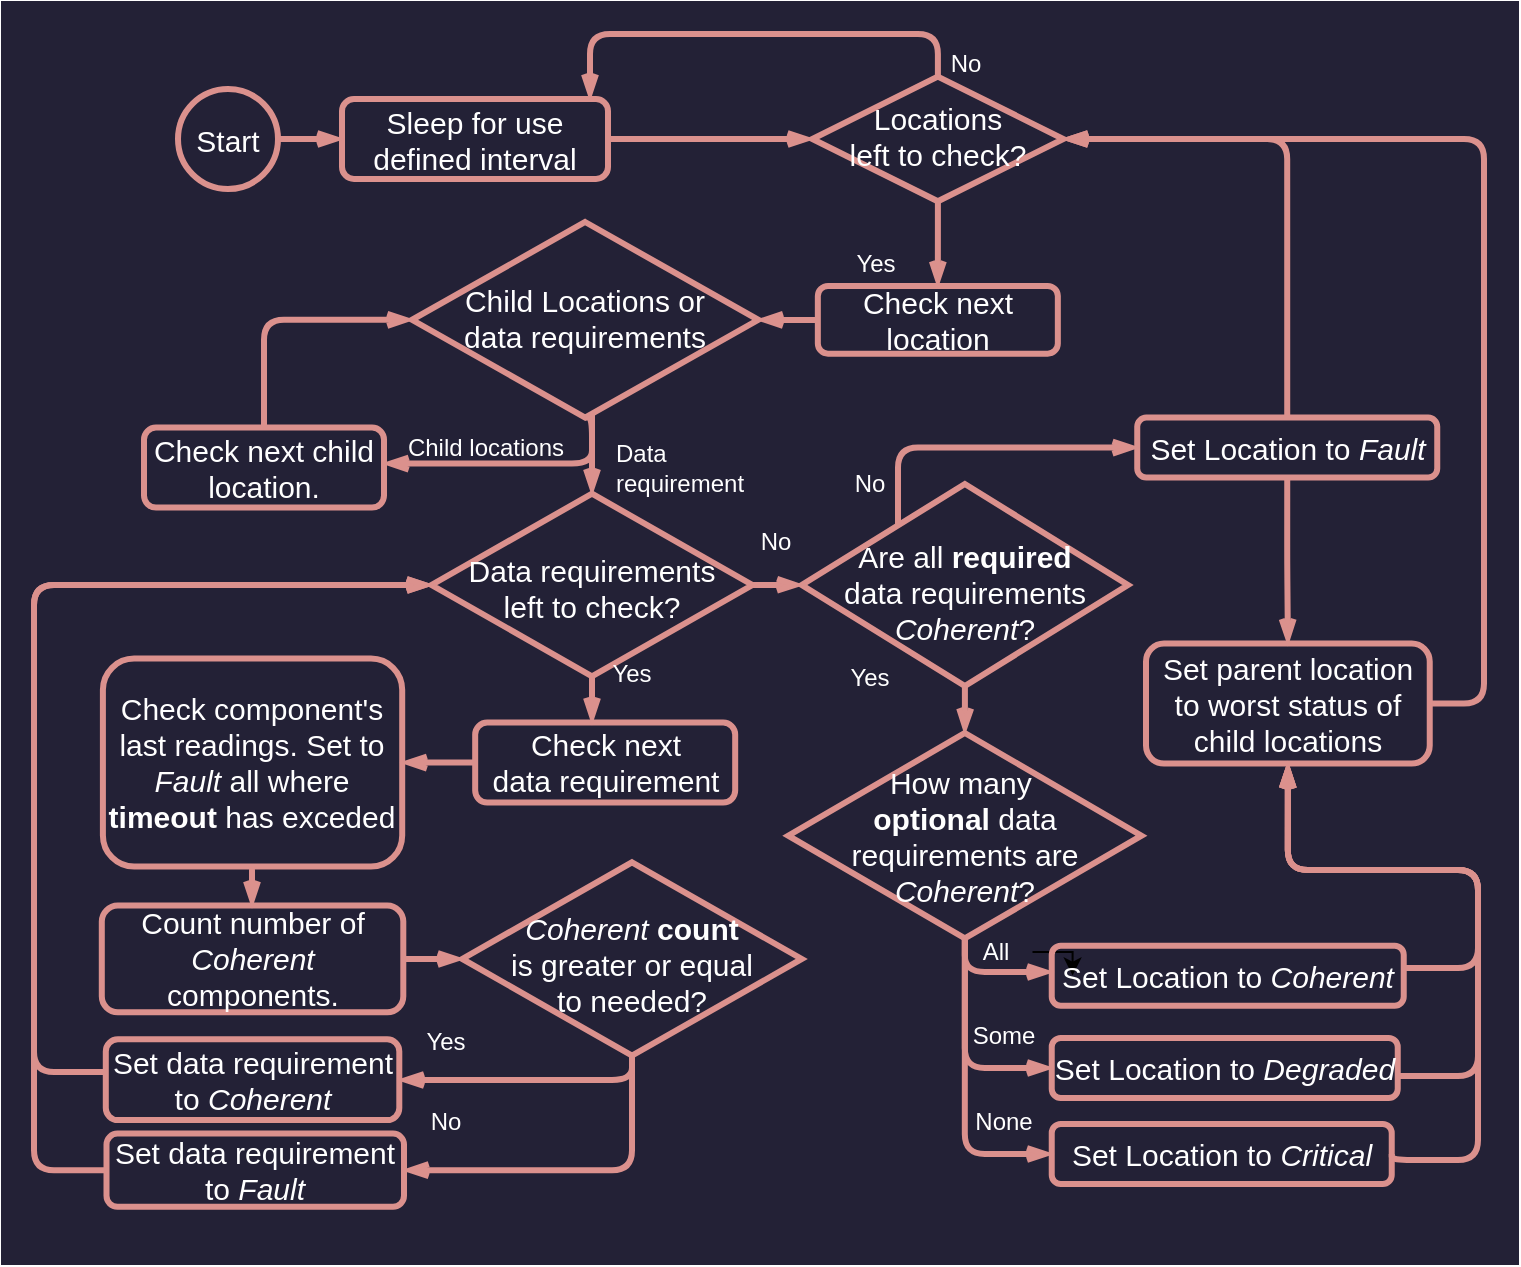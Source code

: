 <mxfile version="22.1.16" type="device">
  <diagram name="Page-1" id="BeeQXuH5mpLVNXQqc5U8">
    <mxGraphModel dx="1390" dy="1533" grid="0" gridSize="10" guides="1" tooltips="1" connect="1" arrows="1" fold="1" page="1" pageScale="1" pageWidth="850" pageHeight="1100" math="0" shadow="0">
      <root>
        <mxCell id="0" />
        <mxCell id="1" parent="0" />
        <mxCell id="66zhnWMjhhO7CBgq-leG-1" value="" style="edgeStyle=orthogonalEdgeStyle;shape=connector;curved=0;rounded=1;orthogonalLoop=1;jettySize=auto;html=1;labelBackgroundColor=default;strokeColor=#666666;strokeWidth=3;align=center;verticalAlign=middle;fontFamily=Helvetica;fontSize=12;fontColor=#666666;endArrow=openThin;endFill=0;fillColor=#FAE5C7;" parent="1" edge="1">
          <mxGeometry relative="1" as="geometry">
            <mxPoint x="260" y="1325.034" as="sourcePoint" />
          </mxGeometry>
        </mxCell>
        <mxCell id="66zhnWMjhhO7CBgq-leG-2" value="" style="edgeStyle=orthogonalEdgeStyle;shape=connector;curved=0;rounded=1;orthogonalLoop=1;jettySize=auto;html=1;labelBackgroundColor=default;strokeColor=#666666;strokeWidth=3;align=center;verticalAlign=middle;fontFamily=Helvetica;fontSize=12;fontColor=#666666;endArrow=openThin;endFill=0;fillColor=#FAE5C7;" parent="1" edge="1">
          <mxGeometry relative="1" as="geometry">
            <mxPoint x="288.38" y="1445" as="targetPoint" />
          </mxGeometry>
        </mxCell>
        <mxCell id="66zhnWMjhhO7CBgq-leG-156" value="" style="group;fillColor=#232136;strokeColor=#232136;strokeWidth=25;container=0;" parent="1" vertex="1" connectable="0">
          <mxGeometry x="1117" y="14" width="734" height="607" as="geometry" />
        </mxCell>
        <mxCell id="66zhnWMjhhO7CBgq-leG-3" value="Start" style="ellipse;whiteSpace=wrap;html=1;aspect=fixed;strokeColor=#DB918D;fontColor=#FFFFFF;fillColor=none;strokeWidth=3;container=0;fontSize=15;" parent="1" vertex="1">
          <mxGeometry x="1193" y="45.5" width="50" height="50" as="geometry" />
        </mxCell>
        <mxCell id="66zhnWMjhhO7CBgq-leG-4" value="Sleep for use defined interval" style="rounded=1;whiteSpace=wrap;html=1;strokeColor=#DB918D;fontColor=#FFFFFF;fillColor=none;strokeWidth=3;container=0;fontSize=15;" parent="1" vertex="1">
          <mxGeometry x="1275" y="50.5" width="133" height="40" as="geometry" />
        </mxCell>
        <mxCell id="66zhnWMjhhO7CBgq-leG-5" style="edgeStyle=orthogonalEdgeStyle;shape=connector;curved=0;rounded=1;orthogonalLoop=1;jettySize=auto;html=1;labelBackgroundColor=default;strokeColor=#DB918D;strokeWidth=3;align=center;verticalAlign=middle;fontFamily=Helvetica;fontSize=12;fontColor=#FFFFFF;endArrow=openThin;endFill=0;fillColor=#FAE5C7;" parent="1" source="66zhnWMjhhO7CBgq-leG-3" target="66zhnWMjhhO7CBgq-leG-4" edge="1">
          <mxGeometry relative="1" as="geometry" />
        </mxCell>
        <mxCell id="66zhnWMjhhO7CBgq-leG-6" value="Check next location" style="rounded=1;whiteSpace=wrap;html=1;strokeColor=#DB918D;fontColor=#FFFFFF;fillColor=none;strokeWidth=3;container=0;fontSize=15;" parent="1" vertex="1">
          <mxGeometry x="1512.92" y="143.97" width="120" height="33.87" as="geometry" />
        </mxCell>
        <mxCell id="66zhnWMjhhO7CBgq-leG-7" value="Child Locations or &lt;br style=&quot;font-size: 15px;&quot;&gt;data requirements" style="rhombus;whiteSpace=wrap;html=1;rounded=0;strokeColor=#DB918D;strokeWidth=3;align=center;verticalAlign=middle;fontFamily=Helvetica;fontSize=15;fontColor=#FFFFFF;fillColor=none;spacingTop=-1;container=0;" parent="1" vertex="1">
          <mxGeometry x="1310" y="112" width="173.13" height="97.81" as="geometry" />
        </mxCell>
        <mxCell id="66zhnWMjhhO7CBgq-leG-8" value="" style="edgeStyle=orthogonalEdgeStyle;shape=connector;curved=0;rounded=1;orthogonalLoop=1;jettySize=auto;html=1;labelBackgroundColor=default;strokeColor=#DB918D;strokeWidth=3;align=center;verticalAlign=middle;fontFamily=Helvetica;fontSize=12;fontColor=#FFFFFF;endArrow=openThin;endFill=0;fillColor=#FAE5C7;entryX=1;entryY=0.5;entryDx=0;entryDy=0;" parent="1" source="66zhnWMjhhO7CBgq-leG-6" edge="1" target="66zhnWMjhhO7CBgq-leG-7">
          <mxGeometry relative="1" as="geometry">
            <mxPoint x="1481" y="183" as="targetPoint" />
          </mxGeometry>
        </mxCell>
        <mxCell id="66zhnWMjhhO7CBgq-leG-9" value="Data requirement" style="text;html=1;strokeColor=none;fillColor=none;align=left;verticalAlign=middle;whiteSpace=wrap;rounded=0;fontSize=12;fontFamily=Helvetica;fontColor=#FFFFFF;container=0;" parent="1" vertex="1">
          <mxGeometry x="1409.94" y="219.81" width="60.06" height="30" as="geometry" />
        </mxCell>
        <mxCell id="66zhnWMjhhO7CBgq-leG-10" style="edgeStyle=orthogonalEdgeStyle;shape=connector;curved=0;rounded=1;orthogonalLoop=1;jettySize=auto;html=1;exitX=0.5;exitY=0;exitDx=0;exitDy=0;entryX=0;entryY=0.5;entryDx=0;entryDy=0;labelBackgroundColor=default;strokeColor=#DB918D;strokeWidth=3;align=center;verticalAlign=middle;fontFamily=Helvetica;fontSize=12;fontColor=#FFFFFF;endArrow=openThin;endFill=0;fillColor=#FAE5C7;" parent="1" source="66zhnWMjhhO7CBgq-leG-11" target="66zhnWMjhhO7CBgq-leG-7" edge="1">
          <mxGeometry relative="1" as="geometry" />
        </mxCell>
        <mxCell id="66zhnWMjhhO7CBgq-leG-11" value="Check next child location." style="rounded=1;whiteSpace=wrap;html=1;strokeColor=#DB918D;fontColor=#FFFFFF;fillColor=none;strokeWidth=3;container=0;fontSize=15;" parent="1" vertex="1">
          <mxGeometry x="1176" y="214.81" width="120" height="40" as="geometry" />
        </mxCell>
        <mxCell id="66zhnWMjhhO7CBgq-leG-12" style="edgeStyle=orthogonalEdgeStyle;shape=connector;curved=0;rounded=1;orthogonalLoop=1;jettySize=auto;html=1;labelBackgroundColor=default;strokeColor=#DB918D;strokeWidth=3;align=center;verticalAlign=middle;fontFamily=Helvetica;fontSize=12;fontColor=#FFFFFF;endArrow=openThin;endFill=0;fillColor=#FAE5C7;exitX=0.5;exitY=1;exitDx=0;exitDy=0;" parent="1" source="66zhnWMjhhO7CBgq-leG-7" target="66zhnWMjhhO7CBgq-leG-11" edge="1">
          <mxGeometry relative="1" as="geometry">
            <Array as="points">
              <mxPoint x="1400" y="232.81" />
            </Array>
          </mxGeometry>
        </mxCell>
        <mxCell id="66zhnWMjhhO7CBgq-leG-13" value="Data requirements &lt;br style=&quot;font-size: 15px;&quot;&gt;left to check?" style="rhombus;whiteSpace=wrap;html=1;rounded=0;strokeColor=#DB918D;strokeWidth=3;align=center;verticalAlign=middle;fontFamily=Helvetica;fontSize=15;fontColor=#FFFFFF;fillColor=none;spacingTop=4;container=0;" parent="1" vertex="1">
          <mxGeometry x="1319.76" y="247.84" width="160.44" height="91.31" as="geometry" />
        </mxCell>
        <mxCell id="66zhnWMjhhO7CBgq-leG-14" value="" style="edgeStyle=orthogonalEdgeStyle;shape=connector;curved=0;rounded=1;orthogonalLoop=1;jettySize=auto;html=1;labelBackgroundColor=default;strokeColor=#DB918D;strokeWidth=3;align=center;verticalAlign=middle;fontFamily=Helvetica;fontSize=12;fontColor=#FFFFFF;endArrow=openThin;endFill=0;fillColor=#FAE5C7;" parent="1" source="66zhnWMjhhO7CBgq-leG-7" target="66zhnWMjhhO7CBgq-leG-13" edge="1">
          <mxGeometry relative="1" as="geometry">
            <mxPoint x="1400" y="252.81" as="targetPoint" />
            <Array as="points">
              <mxPoint x="1400" y="242.81" />
              <mxPoint x="1400" y="242.81" />
            </Array>
          </mxGeometry>
        </mxCell>
        <mxCell id="66zhnWMjhhO7CBgq-leG-15" value="Child locations" style="text;html=1;strokeColor=none;fillColor=none;align=center;verticalAlign=middle;whiteSpace=wrap;rounded=0;fontSize=12;fontFamily=Helvetica;fontColor=#FFFFFF;container=0;" parent="1" vertex="1">
          <mxGeometry x="1303.65" y="217.31" width="86.35" height="15" as="geometry" />
        </mxCell>
        <mxCell id="66zhnWMjhhO7CBgq-leG-16" value="No" style="text;html=1;strokeColor=none;fillColor=none;align=center;verticalAlign=middle;whiteSpace=wrap;rounded=0;fontSize=12;fontFamily=Helvetica;fontColor=#FFFFFF;container=0;" parent="1" vertex="1">
          <mxGeometry x="1473.91" y="262.0" width="36.25" height="20" as="geometry" />
        </mxCell>
        <mxCell id="66zhnWMjhhO7CBgq-leG-17" value="Yes" style="text;html=1;strokeColor=none;fillColor=none;align=center;verticalAlign=middle;whiteSpace=wrap;rounded=0;fontSize=12;fontFamily=Helvetica;fontColor=#FFFFFF;container=0;" parent="1" vertex="1">
          <mxGeometry x="1390" y="322.81" width="60" height="30" as="geometry" />
        </mxCell>
        <mxCell id="66zhnWMjhhO7CBgq-leG-18" value="Check component&#39;s last readings. Set to &lt;i style=&quot;font-size: 15px;&quot;&gt;Fault&lt;/i&gt; all where &lt;b style=&quot;font-size: 15px;&quot;&gt;timeout&lt;/b&gt; has exceded" style="rounded=1;whiteSpace=wrap;html=1;strokeColor=#DB918D;fontColor=#FFFFFF;fillColor=none;strokeWidth=3;container=0;fontSize=15;" parent="1" vertex="1">
          <mxGeometry x="1155.45" y="330.31" width="149.65" height="104" as="geometry" />
        </mxCell>
        <mxCell id="66zhnWMjhhO7CBgq-leG-19" value="Count number of &lt;i style=&quot;font-size: 15px;&quot;&gt;Coherent&lt;/i&gt; components." style="rounded=1;whiteSpace=wrap;html=1;strokeColor=#DB918D;fontColor=#FFFFFF;fillColor=none;strokeWidth=3;container=0;fontSize=15;" parent="1" vertex="1">
          <mxGeometry x="1154.9" y="453.8" width="150.75" height="53.38" as="geometry" />
        </mxCell>
        <mxCell id="66zhnWMjhhO7CBgq-leG-20" value="" style="edgeStyle=orthogonalEdgeStyle;shape=connector;curved=0;rounded=1;orthogonalLoop=1;jettySize=auto;html=1;labelBackgroundColor=default;strokeColor=#DB918D;strokeWidth=3;align=center;verticalAlign=middle;fontFamily=Helvetica;fontSize=12;fontColor=#FFFFFF;endArrow=openThin;endFill=0;fillColor=#FAE5C7;" parent="1" edge="1">
          <mxGeometry relative="1" as="geometry">
            <mxPoint x="1230" y="444" as="sourcePoint" />
            <Array as="points">
              <mxPoint x="1229.89" y="433" />
              <mxPoint x="1229.89" y="433" />
            </Array>
            <mxPoint x="1230" y="454" as="targetPoint" />
          </mxGeometry>
        </mxCell>
        <mxCell id="66zhnWMjhhO7CBgq-leG-21" value="" style="edgeStyle=orthogonalEdgeStyle;shape=connector;curved=0;rounded=1;orthogonalLoop=1;jettySize=auto;html=1;labelBackgroundColor=default;strokeColor=#DB918D;strokeWidth=3;align=center;verticalAlign=middle;fontFamily=Helvetica;fontSize=12;fontColor=#FFFFFF;endArrow=openThin;endFill=0;fillColor=#FAE5C7;" parent="1" source="66zhnWMjhhO7CBgq-leG-22" target="66zhnWMjhhO7CBgq-leG-18" edge="1">
          <mxGeometry relative="1" as="geometry" />
        </mxCell>
        <mxCell id="66zhnWMjhhO7CBgq-leG-22" value="Check next &lt;br style=&quot;font-size: 15px;&quot;&gt;data requirement" style="rounded=1;whiteSpace=wrap;html=1;strokeColor=#DB918D;fontColor=#FFFFFF;fillColor=none;strokeWidth=3;container=0;fontSize=15;" parent="1" vertex="1">
          <mxGeometry x="1341.59" y="362.31" width="130" height="40" as="geometry" />
        </mxCell>
        <mxCell id="66zhnWMjhhO7CBgq-leG-23" style="edgeStyle=orthogonalEdgeStyle;shape=connector;curved=0;rounded=1;orthogonalLoop=1;jettySize=auto;html=1;labelBackgroundColor=default;strokeColor=#DB918D;strokeWidth=3;align=center;verticalAlign=middle;fontFamily=Helvetica;fontSize=12;fontColor=#FFFFFF;endArrow=openThin;endFill=0;fillColor=#FAE5C7;" parent="1" source="66zhnWMjhhO7CBgq-leG-13" target="66zhnWMjhhO7CBgq-leG-22" edge="1">
          <mxGeometry relative="1" as="geometry">
            <mxPoint x="1399.952" y="342.786" as="sourcePoint" />
            <mxPoint x="1400" y="383.81" as="targetPoint" />
            <Array as="points">
              <mxPoint x="1400" y="359" />
              <mxPoint x="1400" y="359" />
            </Array>
          </mxGeometry>
        </mxCell>
        <mxCell id="66zhnWMjhhO7CBgq-leG-26" value="&lt;i style=&quot;font-size: 15px;&quot;&gt;Coherent&lt;/i&gt; &lt;b style=&quot;font-size: 15px;&quot;&gt;count&lt;/b&gt;&lt;br style=&quot;font-size: 15px;&quot;&gt;is greater or equal &lt;br style=&quot;font-size: 15px;&quot;&gt;to needed?" style="rhombus;whiteSpace=wrap;html=1;rounded=0;strokeColor=#DB918D;strokeWidth=3;align=center;verticalAlign=middle;fontFamily=Helvetica;fontSize=15;fontColor=#FFFFFF;fillColor=none;spacingTop=5;container=0;" parent="1" vertex="1">
          <mxGeometry x="1335.13" y="432.15" width="169.75" height="96.68" as="geometry" />
        </mxCell>
        <mxCell id="66zhnWMjhhO7CBgq-leG-27" style="edgeStyle=orthogonalEdgeStyle;shape=connector;curved=0;rounded=1;orthogonalLoop=1;jettySize=auto;html=1;labelBackgroundColor=default;strokeColor=#DB918D;strokeWidth=3;align=center;verticalAlign=middle;fontFamily=Helvetica;fontSize=12;fontColor=#FFFFFF;endArrow=openThin;endFill=0;fillColor=#FAE5C7;" parent="1" source="66zhnWMjhhO7CBgq-leG-19" target="66zhnWMjhhO7CBgq-leG-26" edge="1">
          <mxGeometry relative="1" as="geometry" />
        </mxCell>
        <mxCell id="66zhnWMjhhO7CBgq-leG-28" value="Yes" style="text;html=1;strokeColor=none;fillColor=none;align=center;verticalAlign=middle;whiteSpace=wrap;rounded=0;fontSize=12;fontFamily=Helvetica;fontColor=#FFFFFF;container=0;" parent="1" vertex="1">
          <mxGeometry x="1311.59" y="515.36" width="30" height="13.63" as="geometry" />
        </mxCell>
        <mxCell id="66zhnWMjhhO7CBgq-leG-29" value="No" style="text;html=1;strokeColor=none;fillColor=none;align=center;verticalAlign=middle;whiteSpace=wrap;rounded=0;fontSize=12;fontFamily=Helvetica;fontColor=#FFFFFF;container=0;" parent="1" vertex="1">
          <mxGeometry x="1319.76" y="557.18" width="13.65" height="10.62" as="geometry" />
        </mxCell>
        <mxCell id="66zhnWMjhhO7CBgq-leG-30" style="edgeStyle=orthogonalEdgeStyle;shape=connector;curved=0;rounded=1;orthogonalLoop=1;jettySize=auto;html=1;labelBackgroundColor=default;strokeColor=#DB918D;strokeWidth=3;align=center;verticalAlign=middle;fontFamily=Helvetica;fontSize=12;fontColor=#FFFFFF;endArrow=openThin;endFill=0;fillColor=#FAE5C7;entryX=0;entryY=0.5;entryDx=0;entryDy=0;" parent="1" source="66zhnWMjhhO7CBgq-leG-35" target="66zhnWMjhhO7CBgq-leG-13" edge="1">
          <mxGeometry relative="1" as="geometry">
            <Array as="points">
              <mxPoint x="1121" y="537" />
              <mxPoint x="1121" y="294" />
            </Array>
          </mxGeometry>
        </mxCell>
        <mxCell id="66zhnWMjhhO7CBgq-leG-31" style="edgeStyle=orthogonalEdgeStyle;shape=connector;curved=0;rounded=1;orthogonalLoop=1;jettySize=auto;html=1;entryX=0;entryY=0.5;entryDx=0;entryDy=0;labelBackgroundColor=default;strokeColor=#DB918D;strokeWidth=3;align=center;verticalAlign=middle;fontFamily=Helvetica;fontSize=12;fontColor=#FFFFFF;endArrow=openThin;endFill=0;fillColor=#FAE5C7;exitX=0;exitY=0.5;exitDx=0;exitDy=0;" parent="1" source="66zhnWMjhhO7CBgq-leG-34" target="66zhnWMjhhO7CBgq-leG-13" edge="1">
          <mxGeometry relative="1" as="geometry">
            <Array as="points">
              <mxPoint x="1121" y="586" />
              <mxPoint x="1121" y="294" />
            </Array>
          </mxGeometry>
        </mxCell>
        <mxCell id="66zhnWMjhhO7CBgq-leG-32" value="Are all &lt;b style=&quot;font-size: 15px;&quot;&gt;required&lt;/b&gt; &lt;br style=&quot;font-size: 15px;&quot;&gt;data requirements &lt;br style=&quot;font-size: 15px;&quot;&gt;&lt;i style=&quot;font-size: 15px;&quot;&gt;Coherent&lt;/i&gt;?" style="rhombus;whiteSpace=wrap;html=1;rounded=0;strokeColor=#DB918D;strokeWidth=3;align=center;verticalAlign=middle;fontFamily=Helvetica;fontSize=15;fontColor=#FFFFFF;fillColor=none;spacingTop=7;container=0;" parent="1" vertex="1">
          <mxGeometry x="1504.87" y="243" width="163.13" height="101" as="geometry" />
        </mxCell>
        <mxCell id="66zhnWMjhhO7CBgq-leG-33" style="edgeStyle=orthogonalEdgeStyle;shape=connector;curved=0;rounded=1;orthogonalLoop=1;jettySize=auto;html=1;labelBackgroundColor=default;strokeColor=#DB918D;strokeWidth=3;align=center;verticalAlign=middle;fontFamily=Helvetica;fontSize=12;fontColor=#FFFFFF;endArrow=openThin;endFill=0;fillColor=#FAE5C7;" parent="1" source="66zhnWMjhhO7CBgq-leG-13" target="66zhnWMjhhO7CBgq-leG-32" edge="1">
          <mxGeometry relative="1" as="geometry" />
        </mxCell>
        <mxCell id="66zhnWMjhhO7CBgq-leG-34" value="Set data requirement to&lt;i style=&quot;font-size: 15px;&quot;&gt; Fault&lt;/i&gt;" style="rounded=1;whiteSpace=wrap;html=1;strokeColor=#DB918D;fontColor=#FFFFFF;fillColor=none;strokeWidth=3;container=0;fontSize=15;" parent="1" vertex="1">
          <mxGeometry x="1157.25" y="567.8" width="148.75" height="36.62" as="geometry" />
        </mxCell>
        <mxCell id="66zhnWMjhhO7CBgq-leG-25" style="edgeStyle=orthogonalEdgeStyle;shape=connector;curved=0;rounded=1;orthogonalLoop=1;jettySize=auto;html=1;exitX=0.5;exitY=1;exitDx=0;exitDy=0;entryX=1;entryY=0.5;entryDx=0;entryDy=0;labelBackgroundColor=default;strokeColor=#DB918D;strokeWidth=3;align=center;verticalAlign=middle;fontFamily=Helvetica;fontSize=12;fontColor=#FFFFFF;endArrow=openThin;endFill=0;fillColor=#FAE5C7;" parent="1" source="66zhnWMjhhO7CBgq-leG-26" target="66zhnWMjhhO7CBgq-leG-34" edge="1">
          <mxGeometry relative="1" as="geometry" />
        </mxCell>
        <mxCell id="66zhnWMjhhO7CBgq-leG-35" value="Set data requirement to &lt;i style=&quot;font-size: 15px;&quot;&gt;Coherent&lt;/i&gt;" style="rounded=1;whiteSpace=wrap;html=1;strokeColor=#DB918D;fontColor=#FFFFFF;fillColor=none;strokeWidth=3;container=0;fontSize=15;" parent="1" vertex="1">
          <mxGeometry x="1156.9" y="520.68" width="146.75" height="40.37" as="geometry" />
        </mxCell>
        <mxCell id="66zhnWMjhhO7CBgq-leG-37" value="Set Location to &lt;i style=&quot;font-size: 15px;&quot;&gt;Fault&lt;/i&gt;" style="rounded=1;whiteSpace=wrap;html=1;strokeColor=#DB918D;fontColor=#FFFFFF;fillColor=none;strokeWidth=3;container=0;fontSize=15;" parent="1" vertex="1">
          <mxGeometry x="1672.62" y="209.81" width="150" height="30" as="geometry" />
        </mxCell>
        <mxCell id="66zhnWMjhhO7CBgq-leG-24" style="edgeStyle=orthogonalEdgeStyle;shape=connector;curved=0;rounded=1;orthogonalLoop=1;jettySize=auto;html=1;exitX=0.5;exitY=1;exitDx=0;exitDy=0;labelBackgroundColor=default;strokeColor=#DB918D;strokeWidth=3;align=center;verticalAlign=middle;fontFamily=Helvetica;fontSize=12;fontColor=#FFFFFF;endArrow=openThin;endFill=0;fillColor=#FAE5C7;" parent="1" source="66zhnWMjhhO7CBgq-leG-26" target="66zhnWMjhhO7CBgq-leG-35" edge="1">
          <mxGeometry relative="1" as="geometry">
            <Array as="points">
              <mxPoint x="1420" y="541" />
            </Array>
          </mxGeometry>
        </mxCell>
        <mxCell id="66zhnWMjhhO7CBgq-leG-38" style="edgeStyle=orthogonalEdgeStyle;shape=connector;curved=0;rounded=1;orthogonalLoop=1;jettySize=auto;html=1;entryX=0;entryY=0.5;entryDx=0;entryDy=0;labelBackgroundColor=default;strokeColor=#DB918D;strokeWidth=3;align=center;verticalAlign=middle;fontFamily=Helvetica;fontSize=12;fontColor=#FFFFFF;endArrow=openThin;endFill=0;fillColor=#FAE5C7;" parent="1" source="66zhnWMjhhO7CBgq-leG-32" target="66zhnWMjhhO7CBgq-leG-37" edge="1">
          <mxGeometry relative="1" as="geometry">
            <Array as="points">
              <mxPoint x="1553" y="224.81" />
            </Array>
          </mxGeometry>
        </mxCell>
        <mxCell id="66zhnWMjhhO7CBgq-leG-39" value="Yes" style="text;html=1;strokeColor=none;fillColor=none;align=center;verticalAlign=middle;whiteSpace=wrap;rounded=0;fontSize=12;fontFamily=Helvetica;fontColor=#FFFFFF;container=0;" parent="1" vertex="1">
          <mxGeometry x="1521" y="330.31" width="36.25" height="20" as="geometry" />
        </mxCell>
        <mxCell id="66zhnWMjhhO7CBgq-leG-40" value="How many&amp;nbsp;&lt;br style=&quot;font-size: 15px;&quot;&gt;&lt;b style=&quot;font-size: 15px;&quot;&gt;optional&amp;nbsp;&lt;/b&gt;data &lt;br style=&quot;font-size: 15px;&quot;&gt;requirements are&lt;br style=&quot;font-size: 15px;&quot;&gt;&lt;i style=&quot;font-size: 15px;&quot;&gt;Coherent&lt;/i&gt;?" style="rhombus;whiteSpace=wrap;html=1;rounded=0;strokeColor=#DB918D;strokeWidth=3;align=center;verticalAlign=middle;fontFamily=Helvetica;fontSize=15;fontColor=#FFFFFF;fillColor=none;spacingTop=1;container=0;" parent="1" vertex="1">
          <mxGeometry x="1498.12" y="367.5" width="176.62" height="102.68" as="geometry" />
        </mxCell>
        <mxCell id="66zhnWMjhhO7CBgq-leG-41" style="edgeStyle=orthogonalEdgeStyle;shape=connector;curved=0;rounded=1;orthogonalLoop=1;jettySize=auto;html=1;labelBackgroundColor=default;strokeColor=#DB918D;strokeWidth=3;align=center;verticalAlign=middle;fontFamily=Helvetica;fontSize=12;fontColor=#FFFFFF;endArrow=openThin;endFill=0;fillColor=#FAE5C7;" parent="1" source="66zhnWMjhhO7CBgq-leG-32" target="66zhnWMjhhO7CBgq-leG-40" edge="1">
          <mxGeometry relative="1" as="geometry" />
        </mxCell>
        <mxCell id="66zhnWMjhhO7CBgq-leG-42" value="No" style="text;html=1;strokeColor=none;fillColor=none;align=center;verticalAlign=middle;whiteSpace=wrap;rounded=0;fontSize=12;fontFamily=Helvetica;fontColor=#FFFFFF;container=0;" parent="1" vertex="1">
          <mxGeometry x="1521" y="232.81" width="36.25" height="20" as="geometry" />
        </mxCell>
        <mxCell id="66zhnWMjhhO7CBgq-leG-43" value="Some" style="text;html=1;strokeColor=none;fillColor=none;align=center;verticalAlign=middle;whiteSpace=wrap;rounded=0;fontSize=12;fontFamily=Helvetica;fontColor=#FFFFFF;container=0;" parent="1" vertex="1">
          <mxGeometry x="1588" y="508.99" width="36.25" height="20" as="geometry" />
        </mxCell>
        <mxCell id="uQQNaX8pMhLln5cnVtD1-7" value="" style="edgeStyle=orthogonalEdgeStyle;rounded=0;orthogonalLoop=1;jettySize=auto;html=1;" edge="1" parent="1" source="66zhnWMjhhO7CBgq-leG-44" target="66zhnWMjhhO7CBgq-leG-46">
          <mxGeometry relative="1" as="geometry" />
        </mxCell>
        <mxCell id="66zhnWMjhhO7CBgq-leG-44" value="All" style="text;html=1;strokeColor=none;fillColor=none;align=center;verticalAlign=middle;whiteSpace=wrap;rounded=0;fontSize=12;fontFamily=Helvetica;fontColor=#FFFFFF;container=0;" parent="1" vertex="1">
          <mxGeometry x="1584" y="467.0" width="36.25" height="20" as="geometry" />
        </mxCell>
        <mxCell id="66zhnWMjhhO7CBgq-leG-45" value="None" style="text;html=1;strokeColor=none;fillColor=none;align=center;verticalAlign=middle;whiteSpace=wrap;rounded=0;fontSize=12;fontFamily=Helvetica;fontColor=#FFFFFF;container=0;" parent="1" vertex="1">
          <mxGeometry x="1588" y="552.49" width="36.25" height="20" as="geometry" />
        </mxCell>
        <mxCell id="66zhnWMjhhO7CBgq-leG-46" value="Set Location to&amp;nbsp;&lt;i style=&quot;font-size: 15px;&quot;&gt;Coherent&lt;br style=&quot;font-size: 15px;&quot;&gt;&lt;/i&gt;" style="rounded=1;whiteSpace=wrap;html=1;strokeColor=#DB918D;fontColor=#FFFFFF;fillColor=none;strokeWidth=3;container=0;fontSize=15;" parent="1" vertex="1">
          <mxGeometry x="1629.87" y="473.84" width="176" height="30" as="geometry" />
        </mxCell>
        <mxCell id="66zhnWMjhhO7CBgq-leG-47" style="edgeStyle=orthogonalEdgeStyle;shape=connector;curved=0;rounded=1;orthogonalLoop=1;jettySize=auto;html=1;exitX=0.5;exitY=1;exitDx=0;exitDy=0;labelBackgroundColor=default;strokeColor=#DB918D;strokeWidth=3;align=center;verticalAlign=middle;fontFamily=Helvetica;fontSize=12;fontColor=#FFFFFF;endArrow=openThin;endFill=0;fillColor=#FAE5C7;" parent="1" source="66zhnWMjhhO7CBgq-leG-40" target="66zhnWMjhhO7CBgq-leG-46" edge="1">
          <mxGeometry relative="1" as="geometry">
            <Array as="points">
              <mxPoint x="1586" y="487" />
            </Array>
          </mxGeometry>
        </mxCell>
        <mxCell id="66zhnWMjhhO7CBgq-leG-48" value="Set Location to &lt;i style=&quot;font-size: 15px;&quot;&gt;Degraded&lt;br style=&quot;font-size: 15px;&quot;&gt;&lt;/i&gt;" style="rounded=1;whiteSpace=wrap;html=1;strokeColor=#DB918D;fontColor=#FFFFFF;fillColor=none;strokeWidth=3;container=0;fontSize=15;" parent="1" vertex="1">
          <mxGeometry x="1629.87" y="520.0" width="173" height="30" as="geometry" />
        </mxCell>
        <mxCell id="66zhnWMjhhO7CBgq-leG-49" style="edgeStyle=orthogonalEdgeStyle;shape=connector;curved=0;rounded=1;orthogonalLoop=1;jettySize=auto;html=1;exitX=0.5;exitY=1;exitDx=0;exitDy=0;entryX=0;entryY=0.5;entryDx=0;entryDy=0;labelBackgroundColor=default;strokeColor=#DB918D;strokeWidth=3;align=center;verticalAlign=middle;fontFamily=Helvetica;fontSize=12;fontColor=#FFFFFF;endArrow=openThin;endFill=0;fillColor=#FAE5C7;" parent="1" source="66zhnWMjhhO7CBgq-leG-40" target="66zhnWMjhhO7CBgq-leG-48" edge="1">
          <mxGeometry relative="1" as="geometry" />
        </mxCell>
        <mxCell id="66zhnWMjhhO7CBgq-leG-50" value="Set Location to&amp;nbsp;&lt;i style=&quot;font-size: 15px;&quot;&gt;Critical&lt;br style=&quot;font-size: 15px;&quot;&gt;&lt;/i&gt;" style="rounded=1;whiteSpace=wrap;html=1;strokeColor=#DB918D;fontColor=#FFFFFF;fillColor=none;strokeWidth=3;container=0;fontSize=15;" parent="1" vertex="1">
          <mxGeometry x="1629.87" y="563" width="170" height="30" as="geometry" />
        </mxCell>
        <mxCell id="66zhnWMjhhO7CBgq-leG-51" style="edgeStyle=orthogonalEdgeStyle;shape=connector;curved=0;rounded=1;orthogonalLoop=1;jettySize=auto;html=1;exitX=0.5;exitY=1;exitDx=0;exitDy=0;entryX=0;entryY=0.5;entryDx=0;entryDy=0;labelBackgroundColor=default;strokeColor=#DB918D;strokeWidth=3;align=center;verticalAlign=middle;fontFamily=Helvetica;fontSize=12;fontColor=#FFFFFF;endArrow=openThin;endFill=0;fillColor=#FAE5C7;" parent="1" source="66zhnWMjhhO7CBgq-leG-40" target="66zhnWMjhhO7CBgq-leG-50" edge="1">
          <mxGeometry relative="1" as="geometry" />
        </mxCell>
        <mxCell id="66zhnWMjhhO7CBgq-leG-52" style="edgeStyle=orthogonalEdgeStyle;shape=connector;curved=0;rounded=1;orthogonalLoop=1;jettySize=auto;html=1;labelBackgroundColor=default;strokeColor=#DB918D;strokeWidth=3;align=center;verticalAlign=middle;fontFamily=Helvetica;fontSize=12;fontColor=#FFFFFF;endArrow=openThin;endFill=0;fillColor=#FAE5C7;" parent="1" source="66zhnWMjhhO7CBgq-leG-53" target="66zhnWMjhhO7CBgq-leG-4" edge="1">
          <mxGeometry relative="1" as="geometry">
            <Array as="points">
              <mxPoint x="1573" y="18" />
              <mxPoint x="1399" y="18" />
            </Array>
          </mxGeometry>
        </mxCell>
        <mxCell id="66zhnWMjhhO7CBgq-leG-53" value="Locations&lt;br style=&quot;font-size: 15px;&quot;&gt;left to check?" style="rhombus;whiteSpace=wrap;html=1;rounded=0;strokeColor=#DB918D;strokeWidth=3;align=center;verticalAlign=middle;fontFamily=Helvetica;fontSize=15;fontColor=#FFFFFF;fillColor=none;spacingTop=-3;container=0;" parent="1" vertex="1">
          <mxGeometry x="1510.16" y="39.34" width="125.52" height="62.31" as="geometry" />
        </mxCell>
        <mxCell id="66zhnWMjhhO7CBgq-leG-54" style="edgeStyle=orthogonalEdgeStyle;shape=connector;curved=0;rounded=1;orthogonalLoop=1;jettySize=auto;html=1;labelBackgroundColor=default;strokeColor=#DB918D;strokeWidth=3;align=center;verticalAlign=middle;fontFamily=Helvetica;fontSize=12;fontColor=#FFFFFF;endArrow=openThin;endFill=0;fillColor=#FAE5C7;exitX=1;exitY=0.5;exitDx=0;exitDy=0;entryX=0;entryY=0.5;entryDx=0;entryDy=0;" parent="1" source="66zhnWMjhhO7CBgq-leG-4" target="66zhnWMjhhO7CBgq-leG-53" edge="1">
          <mxGeometry relative="1" as="geometry">
            <Array as="points">
              <mxPoint x="1445" y="70" />
              <mxPoint x="1445" y="70" />
            </Array>
          </mxGeometry>
        </mxCell>
        <mxCell id="66zhnWMjhhO7CBgq-leG-55" style="edgeStyle=orthogonalEdgeStyle;shape=connector;curved=0;rounded=1;orthogonalLoop=1;jettySize=auto;html=1;labelBackgroundColor=default;strokeColor=#DB918D;strokeWidth=3;align=center;verticalAlign=middle;fontFamily=Helvetica;fontSize=12;fontColor=#FFFFFF;endArrow=openThin;endFill=0;fillColor=#FAE5C7;" parent="1" source="66zhnWMjhhO7CBgq-leG-53" target="66zhnWMjhhO7CBgq-leG-6" edge="1">
          <mxGeometry relative="1" as="geometry" />
        </mxCell>
        <mxCell id="66zhnWMjhhO7CBgq-leG-56" style="edgeStyle=orthogonalEdgeStyle;shape=connector;curved=0;rounded=1;orthogonalLoop=1;jettySize=auto;html=1;entryX=1;entryY=0.5;entryDx=0;entryDy=0;labelBackgroundColor=default;strokeColor=#DB918D;strokeWidth=3;align=center;verticalAlign=middle;fontFamily=Helvetica;fontSize=12;fontColor=#FFFFFF;endArrow=openThin;endFill=0;fillColor=#FAE5C7;exitX=0.5;exitY=0;exitDx=0;exitDy=0;" parent="1" source="66zhnWMjhhO7CBgq-leG-37" target="66zhnWMjhhO7CBgq-leG-53" edge="1">
          <mxGeometry relative="1" as="geometry">
            <Array as="points">
              <mxPoint x="1748" y="70" />
            </Array>
          </mxGeometry>
        </mxCell>
        <mxCell id="66zhnWMjhhO7CBgq-leG-57" style="edgeStyle=orthogonalEdgeStyle;shape=connector;curved=0;rounded=1;orthogonalLoop=1;jettySize=auto;html=1;entryX=0.5;entryY=1;entryDx=0;entryDy=0;labelBackgroundColor=default;strokeColor=#DB918D;strokeWidth=3;align=center;verticalAlign=middle;fontFamily=Helvetica;fontSize=12;fontColor=#FFFFFF;endArrow=openThin;endFill=0;fillColor=#FAE5C7;" parent="1" source="66zhnWMjhhO7CBgq-leG-46" target="66zhnWMjhhO7CBgq-leG-61" edge="1">
          <mxGeometry relative="1" as="geometry">
            <Array as="points">
              <mxPoint x="1843" y="485" />
              <mxPoint x="1843" y="436" />
              <mxPoint x="1748" y="436" />
            </Array>
          </mxGeometry>
        </mxCell>
        <mxCell id="66zhnWMjhhO7CBgq-leG-58" style="edgeStyle=orthogonalEdgeStyle;shape=connector;curved=0;rounded=1;orthogonalLoop=1;jettySize=auto;html=1;labelBackgroundColor=default;strokeColor=#DB918D;strokeWidth=3;align=center;verticalAlign=middle;fontFamily=Helvetica;fontSize=12;fontColor=#FFFFFF;endArrow=openThin;endFill=0;fillColor=#FAE5C7;entryX=0.5;entryY=1;entryDx=0;entryDy=0;" parent="1" source="66zhnWMjhhO7CBgq-leG-48" target="66zhnWMjhhO7CBgq-leG-61" edge="1">
          <mxGeometry relative="1" as="geometry">
            <mxPoint x="1625" y="182.81" as="targetPoint" />
            <Array as="points">
              <mxPoint x="1843" y="539" />
              <mxPoint x="1843" y="436" />
              <mxPoint x="1748" y="436" />
            </Array>
          </mxGeometry>
        </mxCell>
        <mxCell id="66zhnWMjhhO7CBgq-leG-59" style="edgeStyle=orthogonalEdgeStyle;shape=connector;curved=0;rounded=1;orthogonalLoop=1;jettySize=auto;html=1;exitX=1;exitY=0.5;exitDx=0;exitDy=0;entryX=0.5;entryY=1;entryDx=0;entryDy=0;labelBackgroundColor=default;strokeColor=#DB918D;strokeWidth=3;align=center;verticalAlign=middle;fontFamily=Helvetica;fontSize=12;fontColor=#FFFFFF;endArrow=openThin;endFill=0;fillColor=#FAE5C7;" parent="1" source="66zhnWMjhhO7CBgq-leG-50" target="66zhnWMjhhO7CBgq-leG-61" edge="1">
          <mxGeometry relative="1" as="geometry">
            <Array as="points">
              <mxPoint x="1843" y="581" />
              <mxPoint x="1843" y="436" />
              <mxPoint x="1748" y="436" />
            </Array>
          </mxGeometry>
        </mxCell>
        <mxCell id="66zhnWMjhhO7CBgq-leG-60" style="edgeStyle=orthogonalEdgeStyle;shape=connector;curved=0;rounded=1;orthogonalLoop=1;jettySize=auto;html=1;entryX=1;entryY=0.5;entryDx=0;entryDy=0;labelBackgroundColor=default;strokeColor=#DB918D;strokeWidth=3;align=center;verticalAlign=middle;fontFamily=Helvetica;fontSize=12;fontColor=#FFFFFF;endArrow=openThin;endFill=0;fillColor=#FAE5C7;" parent="1" source="66zhnWMjhhO7CBgq-leG-61" target="66zhnWMjhhO7CBgq-leG-53" edge="1">
          <mxGeometry relative="1" as="geometry">
            <Array as="points">
              <mxPoint x="1846" y="353" />
              <mxPoint x="1846" y="70" />
            </Array>
          </mxGeometry>
        </mxCell>
        <mxCell id="66zhnWMjhhO7CBgq-leG-61" value="Set parent location to worst status of child locations" style="rounded=1;whiteSpace=wrap;html=1;strokeColor=#DB918D;fontColor=#FFFFFF;fillColor=none;strokeWidth=3;container=0;fontSize=15;" parent="1" vertex="1">
          <mxGeometry x="1677" y="322.81" width="141.87" height="60" as="geometry" />
        </mxCell>
        <mxCell id="66zhnWMjhhO7CBgq-leG-62" value="No" style="text;html=1;strokeColor=none;fillColor=none;align=center;verticalAlign=middle;whiteSpace=wrap;rounded=0;fontSize=12;fontFamily=Helvetica;fontColor=#FFFFFF;container=0;" parent="1" vertex="1">
          <mxGeometry x="1574.68" y="24.0" width="23.5" height="18.5" as="geometry" />
        </mxCell>
        <mxCell id="66zhnWMjhhO7CBgq-leG-63" value="Yes" style="text;html=1;strokeColor=none;fillColor=none;align=center;verticalAlign=middle;whiteSpace=wrap;rounded=0;fontSize=12;fontFamily=Helvetica;fontColor=#FFFFFF;container=0;" parent="1" vertex="1">
          <mxGeometry x="1524" y="123.0" width="36.25" height="20" as="geometry" />
        </mxCell>
        <mxCell id="66zhnWMjhhO7CBgq-leG-36" style="edgeStyle=orthogonalEdgeStyle;shape=connector;curved=0;rounded=1;orthogonalLoop=1;jettySize=auto;html=1;exitX=0.5;exitY=1;exitDx=0;exitDy=0;labelBackgroundColor=default;strokeColor=#DB918D;strokeWidth=3;align=center;verticalAlign=middle;fontFamily=Helvetica;fontSize=12;fontColor=#FFFFFF;endArrow=openThin;endFill=0;fillColor=#FAE5C7;" parent="1" source="66zhnWMjhhO7CBgq-leG-37" target="66zhnWMjhhO7CBgq-leG-61" edge="1">
          <mxGeometry relative="1" as="geometry" />
        </mxCell>
      </root>
    </mxGraphModel>
  </diagram>
</mxfile>
